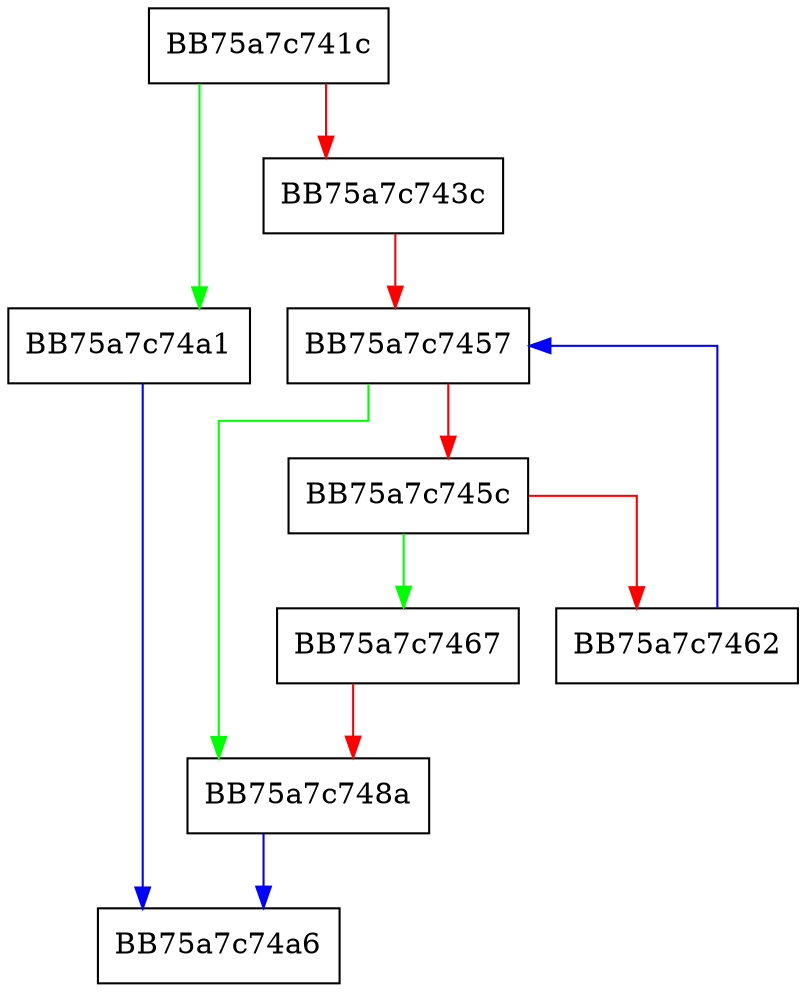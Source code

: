 digraph CloseDelectionEnumerationHandle {
  node [shape="box"];
  graph [splines=ortho];
  BB75a7c741c -> BB75a7c74a1 [color="green"];
  BB75a7c741c -> BB75a7c743c [color="red"];
  BB75a7c743c -> BB75a7c7457 [color="red"];
  BB75a7c7457 -> BB75a7c748a [color="green"];
  BB75a7c7457 -> BB75a7c745c [color="red"];
  BB75a7c745c -> BB75a7c7467 [color="green"];
  BB75a7c745c -> BB75a7c7462 [color="red"];
  BB75a7c7462 -> BB75a7c7457 [color="blue"];
  BB75a7c7467 -> BB75a7c748a [color="red"];
  BB75a7c748a -> BB75a7c74a6 [color="blue"];
  BB75a7c74a1 -> BB75a7c74a6 [color="blue"];
}